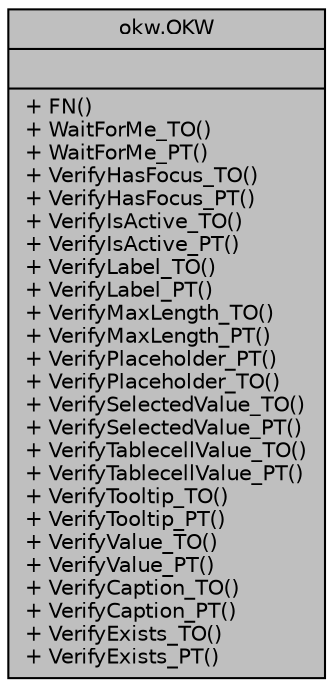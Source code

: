 digraph "okw.OKW"
{
 // INTERACTIVE_SVG=YES
 // LATEX_PDF_SIZE
  edge [fontname="Helvetica",fontsize="10",labelfontname="Helvetica",labelfontsize="10"];
  node [fontname="Helvetica",fontsize="10",shape=record];
  Node1 [label="{okw.OKW\n||+ FN()\l+ WaitForMe_TO()\l+ WaitForMe_PT()\l+ VerifyHasFocus_TO()\l+ VerifyHasFocus_PT()\l+ VerifyIsActive_TO()\l+ VerifyIsActive_PT()\l+ VerifyLabel_TO()\l+ VerifyLabel_PT()\l+ VerifyMaxLength_TO()\l+ VerifyMaxLength_PT()\l+ VerifyPlaceholder_PT()\l+ VerifyPlaceholder_TO()\l+ VerifySelectedValue_TO()\l+ VerifySelectedValue_PT()\l+ VerifyTablecellValue_TO()\l+ VerifyTablecellValue_PT()\l+ VerifyTooltip_TO()\l+ VerifyTooltip_PT()\l+ VerifyValue_TO()\l+ VerifyValue_PT()\l+ VerifyCaption_TO()\l+ VerifyCaption_PT()\l+ VerifyExists_TO()\l+ VerifyExists_PT()\l}",height=0.2,width=0.4,color="black", fillcolor="grey75", style="filled", fontcolor="black",tooltip="Annotations-Klasses für die Zuordnung vonder FN -sWartezeiten für die Verify* -SchlüsselwörterWarteze..."];
}
